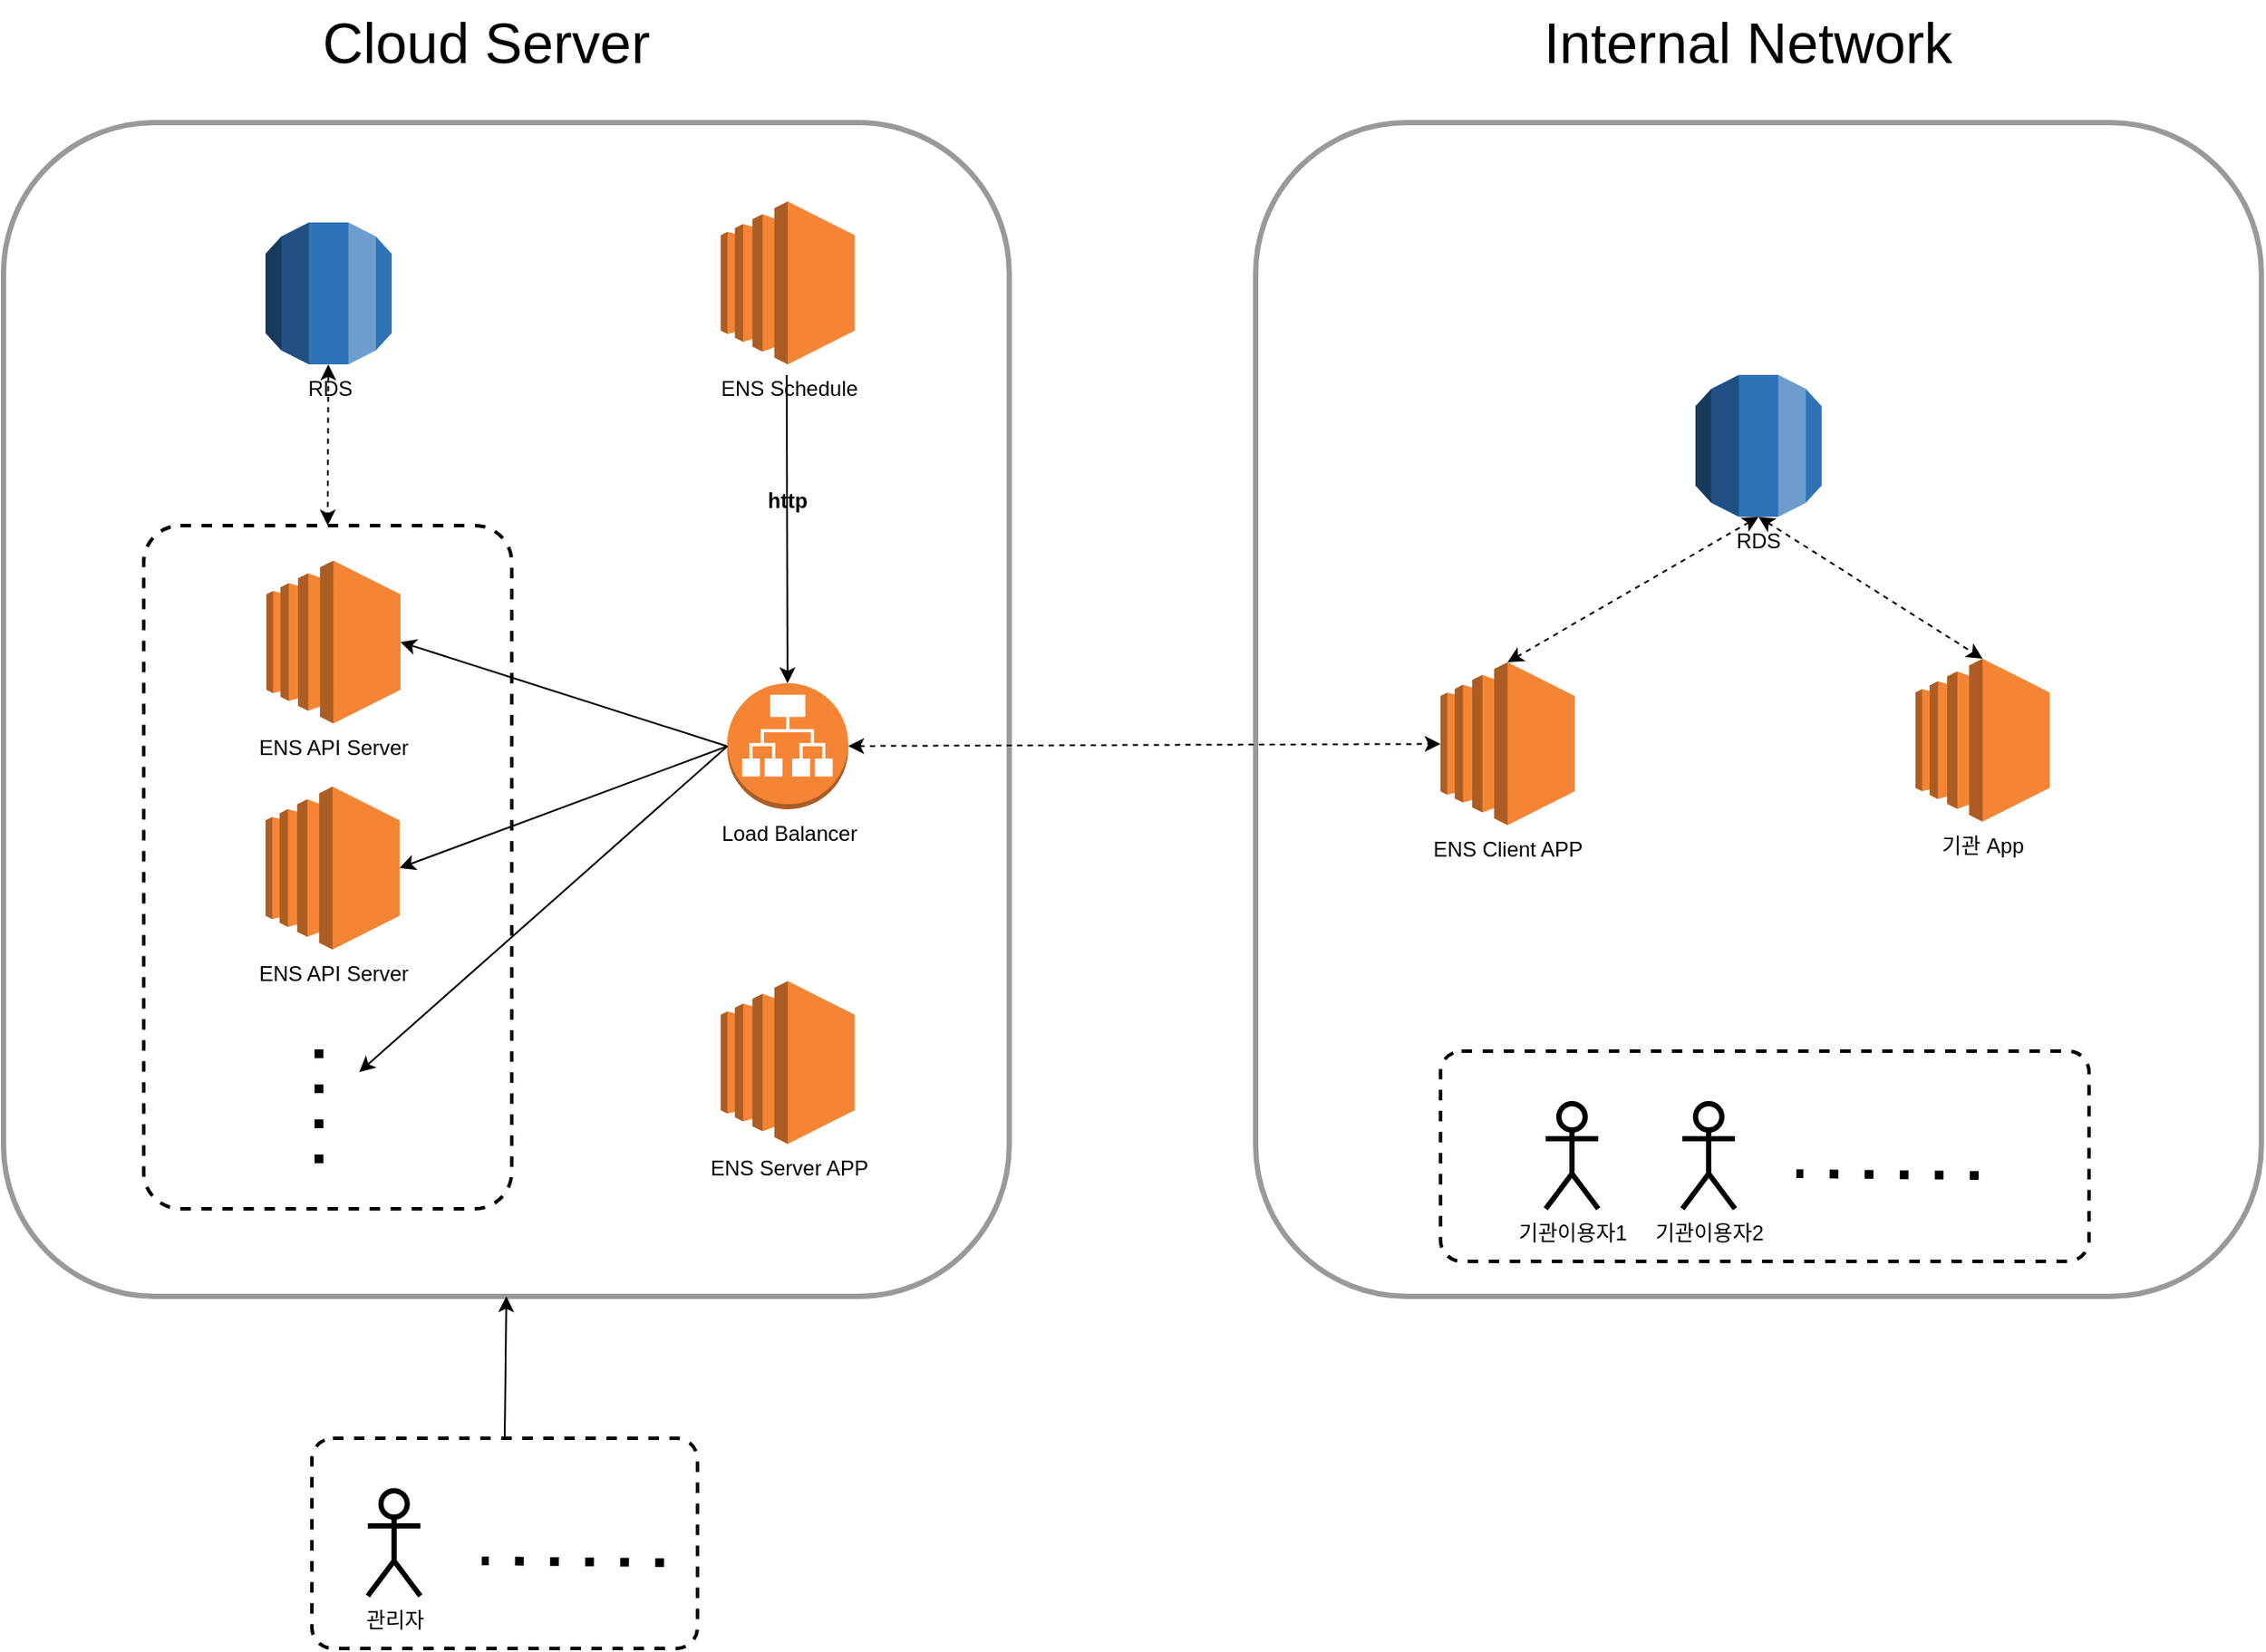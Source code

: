 <mxfile version="20.2.8" type="github">
  <diagram id="WI9T0HZ2pTsCkuznbFz-" name="Page-1">
    <mxGraphModel dx="1502" dy="2074" grid="1" gridSize="10" guides="1" tooltips="1" connect="1" arrows="1" fold="1" page="1" pageScale="1" pageWidth="827" pageHeight="1169" math="0" shadow="0">
      <root>
        <mxCell id="0" />
        <mxCell id="1" parent="0" />
        <mxCell id="MWuOinmSYjJ5tBn27S7f-32" value="" style="rounded=1;whiteSpace=wrap;html=1;strokeWidth=3;fillColor=none;strokeColor=#999999;perimeterSpacing=0;" vertex="1" parent="1">
          <mxGeometry x="864.5" y="-1000" width="573.87" height="670" as="geometry" />
        </mxCell>
        <mxCell id="MWuOinmSYjJ5tBn27S7f-50" value="" style="rounded=1;fillColor=none;gradientColor=none;arcSize=10;dashed=1;strokeColor=default;strokeWidth=2;fontFamily=Helvetica;fontSize=12;fontColor=default;html=1;perimeterSpacing=0;" vertex="1" parent="1">
          <mxGeometry x="970" y="-470" width="370" height="120" as="geometry" />
        </mxCell>
        <mxCell id="MWuOinmSYjJ5tBn27S7f-3" value="" style="rounded=1;whiteSpace=wrap;html=1;strokeWidth=3;fillColor=none;strokeColor=#999999;perimeterSpacing=0;" vertex="1" parent="1">
          <mxGeometry x="150" y="-1000" width="573.87" height="670" as="geometry" />
        </mxCell>
        <mxCell id="MWuOinmSYjJ5tBn27S7f-12" value="" style="rounded=1;fillColor=none;gradientColor=none;arcSize=10;dashed=1;strokeColor=default;strokeWidth=2;fontFamily=Helvetica;fontSize=12;fontColor=default;html=1;perimeterSpacing=0;" vertex="1" parent="1">
          <mxGeometry x="230" y="-770" width="210" height="390" as="geometry" />
        </mxCell>
        <mxCell id="MWuOinmSYjJ5tBn27S7f-15" value="기관 App" style="outlineConnect=0;dashed=0;verticalLabelPosition=bottom;verticalAlign=top;align=center;html=1;shape=mxgraph.aws3.ec2;fillColor=#F58534;gradientColor=none;rounded=1;strokeColor=default;strokeWidth=3;fontFamily=Helvetica;fontSize=12;fontColor=default;" vertex="1" parent="1">
          <mxGeometry x="1241" y="-694" width="76.5" height="93" as="geometry" />
        </mxCell>
        <mxCell id="MWuOinmSYjJ5tBn27S7f-24" value="RDS" style="outlineConnect=0;dashed=0;verticalLabelPosition=bottom;verticalAlign=top;align=center;html=1;shape=mxgraph.aws3.rds;fillColor=#2E73B8;gradientColor=none;rounded=1;strokeColor=default;strokeWidth=3;fontFamily=Helvetica;fontSize=12;fontColor=default;" vertex="1" parent="1">
          <mxGeometry x="299.5" y="-943" width="72" height="81" as="geometry" />
        </mxCell>
        <mxCell id="MWuOinmSYjJ5tBn27S7f-28" value="" style="endArrow=classic;startArrow=classic;html=1;rounded=0;strokeWidth=1;fontFamily=Helvetica;fontSize=12;fontColor=default;strokeColor=default;dashed=1;entryX=0.5;entryY=0;entryDx=0;entryDy=0;" edge="1" parent="1" source="MWuOinmSYjJ5tBn27S7f-24" target="MWuOinmSYjJ5tBn27S7f-12">
          <mxGeometry width="50" height="50" relative="1" as="geometry">
            <mxPoint x="328" y="-860" as="sourcePoint" />
            <mxPoint x="341.25" y="-987.0" as="targetPoint" />
          </mxGeometry>
        </mxCell>
        <mxCell id="MWuOinmSYjJ5tBn27S7f-29" value="" style="endArrow=none;startArrow=classic;html=1;rounded=0;strokeWidth=1;fontFamily=Helvetica;fontSize=12;fontColor=default;verticalAlign=middle;startFill=1;endFill=0;" edge="1" parent="1" source="MWuOinmSYjJ5tBn27S7f-16">
          <mxGeometry width="50" height="50" relative="1" as="geometry">
            <mxPoint x="415.25" y="-931" as="sourcePoint" />
            <mxPoint x="596.885" y="-856" as="targetPoint" />
          </mxGeometry>
        </mxCell>
        <mxCell id="MWuOinmSYjJ5tBn27S7f-55" value="&lt;font style=&quot;font-size: 12px;&quot;&gt;http&lt;/font&gt;" style="edgeLabel;html=1;align=center;verticalAlign=middle;resizable=0;points=[];fontSize=32;fontFamily=Helvetica;fontColor=default;labelBackgroundColor=none;fontStyle=1" vertex="1" connectable="0" parent="MWuOinmSYjJ5tBn27S7f-29">
          <mxGeometry x="0.269" relative="1" as="geometry">
            <mxPoint as="offset" />
          </mxGeometry>
        </mxCell>
        <mxCell id="MWuOinmSYjJ5tBn27S7f-33" value="ENS Client APP" style="outlineConnect=0;dashed=0;verticalLabelPosition=bottom;verticalAlign=top;align=center;html=1;shape=mxgraph.aws3.ec2;fillColor=#F58534;gradientColor=none;rounded=1;strokeColor=default;strokeWidth=3;fontFamily=Helvetica;fontSize=12;fontColor=default;" vertex="1" parent="1">
          <mxGeometry x="970" y="-692" width="76.5" height="93" as="geometry" />
        </mxCell>
        <mxCell id="MWuOinmSYjJ5tBn27S7f-34" value="RDS" style="outlineConnect=0;dashed=0;verticalLabelPosition=bottom;verticalAlign=top;align=center;html=1;shape=mxgraph.aws3.rds;fillColor=#2E73B8;gradientColor=none;rounded=1;strokeColor=default;strokeWidth=3;fontFamily=Helvetica;fontSize=12;fontColor=default;" vertex="1" parent="1">
          <mxGeometry x="1115.44" y="-856" width="72" height="81" as="geometry" />
        </mxCell>
        <mxCell id="MWuOinmSYjJ5tBn27S7f-38" value="" style="endArrow=classic;startArrow=classic;html=1;rounded=0;dashed=1;strokeColor=default;strokeWidth=1;fontFamily=Helvetica;fontSize=12;fontColor=default;exitX=0.5;exitY=1;exitDx=0;exitDy=0;exitPerimeter=0;entryX=0.5;entryY=0;entryDx=0;entryDy=0;entryPerimeter=0;" edge="1" parent="1" source="MWuOinmSYjJ5tBn27S7f-34" target="MWuOinmSYjJ5tBn27S7f-33">
          <mxGeometry width="50" height="50" relative="1" as="geometry">
            <mxPoint x="900" y="-610" as="sourcePoint" />
            <mxPoint x="950" y="-660" as="targetPoint" />
          </mxGeometry>
        </mxCell>
        <mxCell id="MWuOinmSYjJ5tBn27S7f-39" value="" style="endArrow=classic;startArrow=classic;html=1;rounded=0;dashed=1;strokeColor=default;strokeWidth=1;fontFamily=Helvetica;fontSize=12;fontColor=default;entryX=0.5;entryY=0;entryDx=0;entryDy=0;entryPerimeter=0;exitX=0.5;exitY=1;exitDx=0;exitDy=0;exitPerimeter=0;" edge="1" parent="1" source="MWuOinmSYjJ5tBn27S7f-34" target="MWuOinmSYjJ5tBn27S7f-15">
          <mxGeometry width="50" height="50" relative="1" as="geometry">
            <mxPoint x="900" y="-610" as="sourcePoint" />
            <mxPoint x="950" y="-660" as="targetPoint" />
          </mxGeometry>
        </mxCell>
        <mxCell id="MWuOinmSYjJ5tBn27S7f-8" value="ENS API Server" style="outlineConnect=0;dashed=0;verticalLabelPosition=bottom;verticalAlign=top;align=center;html=1;shape=mxgraph.aws3.ec2;fillColor=#F58534;gradientColor=none;rounded=1;strokeColor=default;strokeWidth=3;fontFamily=Helvetica;fontSize=12;fontColor=default;" vertex="1" parent="1">
          <mxGeometry x="299.5" y="-621" width="76.5" height="93" as="geometry" />
        </mxCell>
        <mxCell id="MWuOinmSYjJ5tBn27S7f-9" value="ENS API Server" style="outlineConnect=0;dashed=0;verticalLabelPosition=bottom;verticalAlign=top;align=center;html=1;shape=mxgraph.aws3.ec2;fillColor=#F58534;gradientColor=none;rounded=1;strokeColor=default;strokeWidth=3;fontFamily=Helvetica;fontSize=12;fontColor=default;" vertex="1" parent="1">
          <mxGeometry x="300" y="-750" width="76.5" height="93" as="geometry" />
        </mxCell>
        <mxCell id="MWuOinmSYjJ5tBn27S7f-16" value="Load Balancer" style="outlineConnect=0;dashed=0;verticalLabelPosition=bottom;verticalAlign=top;align=center;html=1;shape=mxgraph.aws3.application_load_balancer;fillColor=#F58534;gradientColor=none;rounded=1;strokeColor=default;strokeWidth=3;fontFamily=Helvetica;fontSize=12;fontColor=default;" vertex="1" parent="1">
          <mxGeometry x="563" y="-680" width="69" height="72" as="geometry" />
        </mxCell>
        <mxCell id="MWuOinmSYjJ5tBn27S7f-22" value="" style="endArrow=classic;html=1;rounded=0;strokeWidth=1;fontFamily=Helvetica;fontSize=12;fontColor=default;entryX=1;entryY=0.5;entryDx=0;entryDy=0;entryPerimeter=0;exitX=0;exitY=0.5;exitDx=0;exitDy=0;exitPerimeter=0;" edge="1" parent="1" source="MWuOinmSYjJ5tBn27S7f-16" target="MWuOinmSYjJ5tBn27S7f-9">
          <mxGeometry width="50" height="50" relative="1" as="geometry">
            <mxPoint x="540" y="-480" as="sourcePoint" />
            <mxPoint x="590" y="-530" as="targetPoint" />
          </mxGeometry>
        </mxCell>
        <mxCell id="MWuOinmSYjJ5tBn27S7f-23" value="" style="endArrow=classic;html=1;rounded=0;strokeWidth=1;fontFamily=Helvetica;fontSize=12;fontColor=default;entryX=1;entryY=0.5;entryDx=0;entryDy=0;entryPerimeter=0;exitX=0;exitY=0.5;exitDx=0;exitDy=0;exitPerimeter=0;" edge="1" parent="1" source="MWuOinmSYjJ5tBn27S7f-16" target="MWuOinmSYjJ5tBn27S7f-8">
          <mxGeometry width="50" height="50" relative="1" as="geometry">
            <mxPoint x="540" y="-480" as="sourcePoint" />
            <mxPoint x="590" y="-530" as="targetPoint" />
          </mxGeometry>
        </mxCell>
        <mxCell id="MWuOinmSYjJ5tBn27S7f-43" value="" style="endArrow=none;dashed=1;html=1;dashPattern=1 3;strokeWidth=5;rounded=0;strokeColor=default;fontFamily=Helvetica;fontSize=12;fontColor=default;" edge="1" parent="1">
          <mxGeometry width="50" height="50" relative="1" as="geometry">
            <mxPoint x="330" y="-471" as="sourcePoint" />
            <mxPoint x="330" y="-401" as="targetPoint" />
          </mxGeometry>
        </mxCell>
        <mxCell id="MWuOinmSYjJ5tBn27S7f-44" value="" style="endArrow=classic;html=1;rounded=0;strokeWidth=1;fontFamily=Helvetica;fontSize=12;fontColor=default;exitX=0;exitY=0.5;exitDx=0;exitDy=0;exitPerimeter=0;" edge="1" parent="1" source="MWuOinmSYjJ5tBn27S7f-16">
          <mxGeometry width="50" height="50" relative="1" as="geometry">
            <mxPoint x="576" y="-652.0" as="sourcePoint" />
            <mxPoint x="353" y="-458" as="targetPoint" />
          </mxGeometry>
        </mxCell>
        <mxCell id="MWuOinmSYjJ5tBn27S7f-45" value="ENS Server APP" style="outlineConnect=0;dashed=0;verticalLabelPosition=bottom;verticalAlign=top;align=center;html=1;shape=mxgraph.aws3.ec2;fillColor=#F58534;gradientColor=none;rounded=1;strokeColor=default;strokeWidth=3;fontFamily=Helvetica;fontSize=12;fontColor=default;" vertex="1" parent="1">
          <mxGeometry x="559.25" y="-510" width="76.5" height="93" as="geometry" />
        </mxCell>
        <mxCell id="MWuOinmSYjJ5tBn27S7f-48" value="" style="endArrow=classic;startArrow=classic;html=1;rounded=0;dashed=1;strokeColor=default;strokeWidth=1;fontFamily=Helvetica;fontSize=12;fontColor=default;" edge="1" parent="1" source="MWuOinmSYjJ5tBn27S7f-16" target="MWuOinmSYjJ5tBn27S7f-33">
          <mxGeometry width="50" height="50" relative="1" as="geometry">
            <mxPoint x="900" y="-610" as="sourcePoint" />
            <mxPoint x="950" y="-660" as="targetPoint" />
          </mxGeometry>
        </mxCell>
        <mxCell id="MWuOinmSYjJ5tBn27S7f-49" value="기관이용자1" style="shape=umlActor;verticalLabelPosition=bottom;verticalAlign=top;html=1;outlineConnect=0;rounded=1;strokeColor=default;strokeWidth=3;fontFamily=Helvetica;fontSize=12;fontColor=default;fillColor=none;" vertex="1" parent="1">
          <mxGeometry x="1030" y="-440" width="30" height="60" as="geometry" />
        </mxCell>
        <mxCell id="MWuOinmSYjJ5tBn27S7f-51" value="Cloud Server" style="text;html=1;align=center;verticalAlign=middle;resizable=0;points=[];autosize=1;strokeColor=none;fillColor=none;fontSize=32;fontFamily=Helvetica;fontColor=default;strokeWidth=1;" vertex="1" parent="1">
          <mxGeometry x="320" y="-1070" width="210" height="50" as="geometry" />
        </mxCell>
        <mxCell id="MWuOinmSYjJ5tBn27S7f-52" value="Internal Network" style="text;html=1;align=center;verticalAlign=middle;resizable=0;points=[];autosize=1;strokeColor=none;fillColor=none;fontSize=32;fontFamily=Helvetica;fontColor=default;strokeWidth=1;" vertex="1" parent="1">
          <mxGeometry x="1015" y="-1070" width="260" height="50" as="geometry" />
        </mxCell>
        <mxCell id="MWuOinmSYjJ5tBn27S7f-54" value="ENS Schedule" style="outlineConnect=0;dashed=0;verticalLabelPosition=bottom;verticalAlign=top;align=center;html=1;shape=mxgraph.aws3.ec2;fillColor=#F58534;gradientColor=none;rounded=1;strokeColor=default;strokeWidth=3;fontFamily=Helvetica;fontSize=12;fontColor=default;" vertex="1" parent="1">
          <mxGeometry x="559.25" y="-955" width="76.5" height="93" as="geometry" />
        </mxCell>
        <mxCell id="MWuOinmSYjJ5tBn27S7f-56" value="" style="endArrow=none;dashed=1;html=1;dashPattern=1 3;strokeWidth=5;rounded=0;strokeColor=default;fontFamily=Helvetica;fontSize=12;fontColor=default;" edge="1" parent="1">
          <mxGeometry width="50" height="50" relative="1" as="geometry">
            <mxPoint x="1277" y="-399" as="sourcePoint" />
            <mxPoint x="1173" y="-400" as="targetPoint" />
          </mxGeometry>
        </mxCell>
        <mxCell id="MWuOinmSYjJ5tBn27S7f-57" value="기관이용자2" style="shape=umlActor;verticalLabelPosition=bottom;verticalAlign=top;html=1;outlineConnect=0;rounded=1;strokeColor=default;strokeWidth=3;fontFamily=Helvetica;fontSize=12;fontColor=default;fillColor=none;" vertex="1" parent="1">
          <mxGeometry x="1108" y="-440" width="30" height="60" as="geometry" />
        </mxCell>
        <mxCell id="MWuOinmSYjJ5tBn27S7f-65" value="" style="group" vertex="1" connectable="0" parent="1">
          <mxGeometry x="326" y="-249" width="220" height="120" as="geometry" />
        </mxCell>
        <mxCell id="MWuOinmSYjJ5tBn27S7f-60" value="" style="rounded=1;fillColor=none;gradientColor=none;arcSize=10;dashed=1;strokeColor=default;strokeWidth=2;fontFamily=Helvetica;fontSize=12;fontColor=default;html=1;perimeterSpacing=0;" vertex="1" parent="MWuOinmSYjJ5tBn27S7f-65">
          <mxGeometry width="220" height="120" as="geometry" />
        </mxCell>
        <mxCell id="MWuOinmSYjJ5tBn27S7f-62" value="" style="endArrow=none;dashed=1;html=1;dashPattern=1 3;strokeWidth=5;rounded=0;strokeColor=default;fontFamily=Helvetica;fontSize=12;fontColor=default;" edge="1" parent="MWuOinmSYjJ5tBn27S7f-65">
          <mxGeometry width="50" height="50" relative="1" as="geometry">
            <mxPoint x="200.87" y="71" as="sourcePoint" />
            <mxPoint x="96.87" y="70.0" as="targetPoint" />
          </mxGeometry>
        </mxCell>
        <mxCell id="MWuOinmSYjJ5tBn27S7f-63" value="관리자" style="shape=umlActor;verticalLabelPosition=bottom;verticalAlign=top;html=1;outlineConnect=0;rounded=1;strokeColor=default;strokeWidth=3;fontFamily=Helvetica;fontSize=12;fontColor=default;fillColor=none;" vertex="1" parent="MWuOinmSYjJ5tBn27S7f-65">
          <mxGeometry x="31.87" y="30" width="30" height="60" as="geometry" />
        </mxCell>
        <mxCell id="MWuOinmSYjJ5tBn27S7f-66" value="" style="endArrow=classic;html=1;rounded=0;strokeColor=default;strokeWidth=1;fontFamily=Helvetica;fontSize=12;fontColor=default;exitX=0.5;exitY=0;exitDx=0;exitDy=0;entryX=0.5;entryY=1;entryDx=0;entryDy=0;" edge="1" parent="1" source="MWuOinmSYjJ5tBn27S7f-60" target="MWuOinmSYjJ5tBn27S7f-3">
          <mxGeometry width="50" height="50" relative="1" as="geometry">
            <mxPoint x="730" y="-500" as="sourcePoint" />
            <mxPoint x="780" y="-550" as="targetPoint" />
          </mxGeometry>
        </mxCell>
      </root>
    </mxGraphModel>
  </diagram>
</mxfile>
